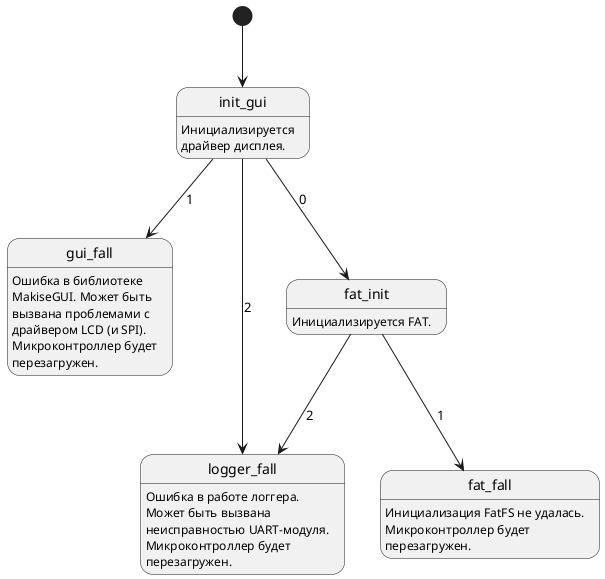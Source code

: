 @startuml

[*] --> start

state "init_gui" as start {
start: Инициализируется 
start: драйвер дисплея.
}

start --> fgui: 1 
start --> fl: 2
state "gui_fall" as fgui {
fgui: Ошибка в библиотеке 
fgui: MakiseGUI. Может быть 
fgui: вызвана проблемами с 
fgui: драйвером LCD (и SPI).
fgui: Микроконтроллер будет 
fgui: перезагружен.
}

state "logger_fall" as fl {
fl: Ошибка в работе логгера.
fl: Может быть вызвана 
fl: неисправностью UART-модуля.
fl: Микроконтроллер будет 
fl: перезагружен.
}

start --> s1: 0

state "fat_init" as s1 {
s1: Инициализируется FAT.
}

s1 --> ffat: 1
s1 --> fl: 2

state "fat_fall" as ffat {
ffat: Инициализация FatFS не удалась. 
ffat: Микроконтроллер будет 
ffat: перезагружен.
}

@enduml